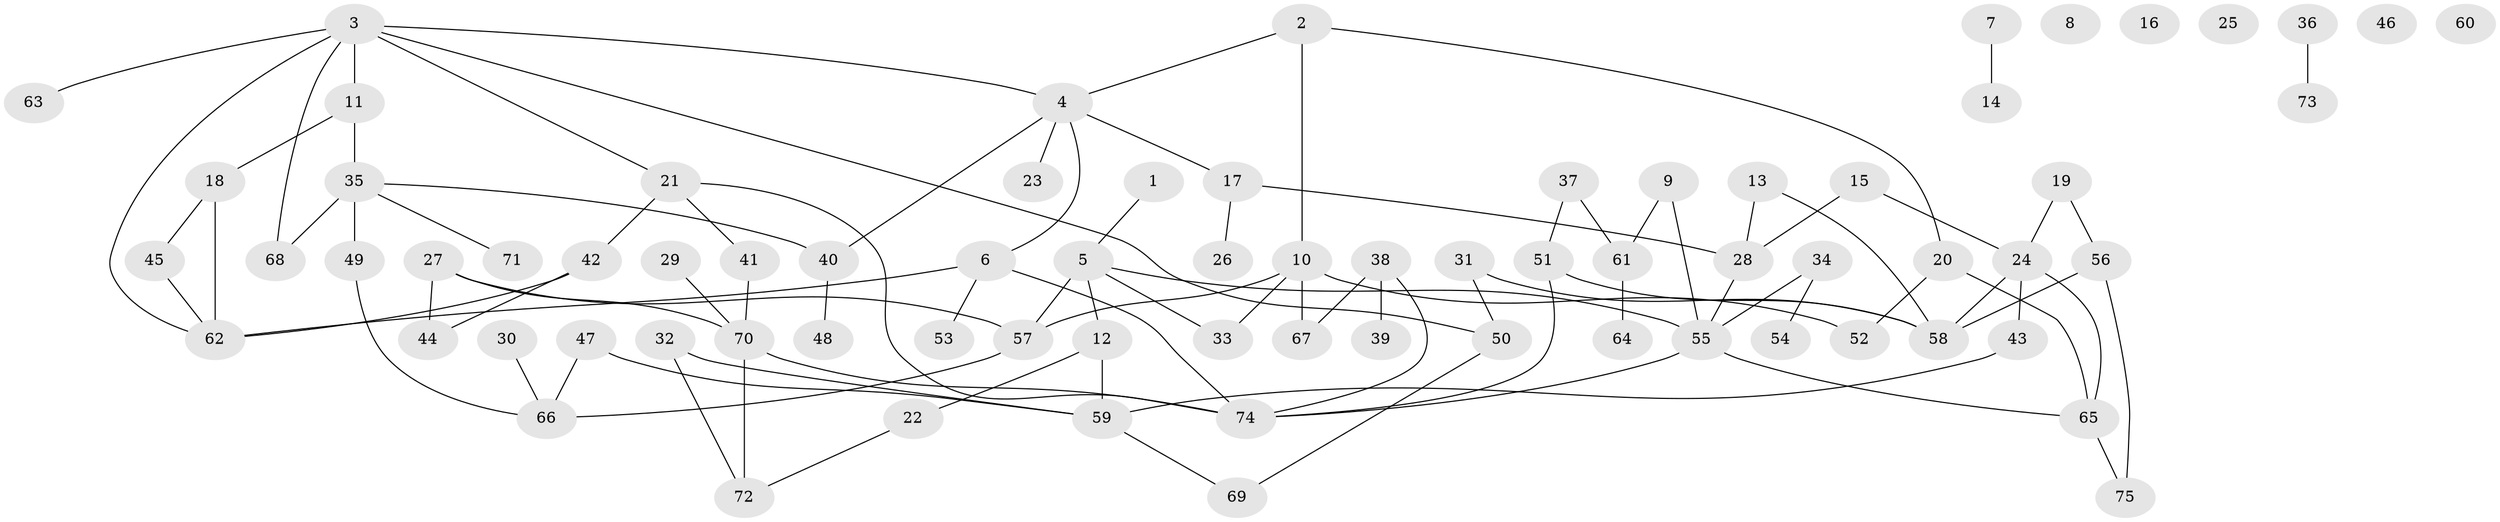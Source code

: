 // Generated by graph-tools (version 1.1) at 2025/49/03/09/25 03:49:06]
// undirected, 75 vertices, 96 edges
graph export_dot {
graph [start="1"]
  node [color=gray90,style=filled];
  1;
  2;
  3;
  4;
  5;
  6;
  7;
  8;
  9;
  10;
  11;
  12;
  13;
  14;
  15;
  16;
  17;
  18;
  19;
  20;
  21;
  22;
  23;
  24;
  25;
  26;
  27;
  28;
  29;
  30;
  31;
  32;
  33;
  34;
  35;
  36;
  37;
  38;
  39;
  40;
  41;
  42;
  43;
  44;
  45;
  46;
  47;
  48;
  49;
  50;
  51;
  52;
  53;
  54;
  55;
  56;
  57;
  58;
  59;
  60;
  61;
  62;
  63;
  64;
  65;
  66;
  67;
  68;
  69;
  70;
  71;
  72;
  73;
  74;
  75;
  1 -- 5;
  2 -- 4;
  2 -- 10;
  2 -- 20;
  3 -- 4;
  3 -- 11;
  3 -- 21;
  3 -- 50;
  3 -- 62;
  3 -- 63;
  3 -- 68;
  4 -- 6;
  4 -- 17;
  4 -- 23;
  4 -- 40;
  5 -- 12;
  5 -- 33;
  5 -- 55;
  5 -- 57;
  6 -- 53;
  6 -- 62;
  6 -- 74;
  7 -- 14;
  9 -- 55;
  9 -- 61;
  10 -- 33;
  10 -- 52;
  10 -- 57;
  10 -- 67;
  11 -- 18;
  11 -- 35;
  12 -- 22;
  12 -- 59;
  13 -- 28;
  13 -- 58;
  15 -- 24;
  15 -- 28;
  17 -- 26;
  17 -- 28;
  18 -- 45;
  18 -- 62;
  19 -- 24;
  19 -- 56;
  20 -- 52;
  20 -- 65;
  21 -- 41;
  21 -- 42;
  21 -- 74;
  22 -- 72;
  24 -- 43;
  24 -- 58;
  24 -- 65;
  27 -- 44;
  27 -- 57;
  27 -- 70;
  28 -- 55;
  29 -- 70;
  30 -- 66;
  31 -- 50;
  31 -- 58;
  32 -- 59;
  32 -- 72;
  34 -- 54;
  34 -- 55;
  35 -- 40;
  35 -- 49;
  35 -- 68;
  35 -- 71;
  36 -- 73;
  37 -- 51;
  37 -- 61;
  38 -- 39;
  38 -- 67;
  38 -- 74;
  40 -- 48;
  41 -- 70;
  42 -- 44;
  42 -- 62;
  43 -- 59;
  45 -- 62;
  47 -- 59;
  47 -- 66;
  49 -- 66;
  50 -- 69;
  51 -- 58;
  51 -- 74;
  55 -- 65;
  55 -- 74;
  56 -- 58;
  56 -- 75;
  57 -- 66;
  59 -- 69;
  61 -- 64;
  65 -- 75;
  70 -- 72;
  70 -- 74;
}

